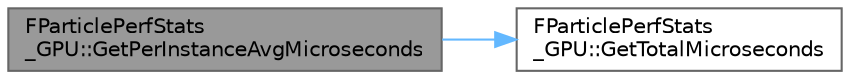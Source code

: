 digraph "FParticlePerfStats_GPU::GetPerInstanceAvgMicroseconds"
{
 // INTERACTIVE_SVG=YES
 // LATEX_PDF_SIZE
  bgcolor="transparent";
  edge [fontname=Helvetica,fontsize=10,labelfontname=Helvetica,labelfontsize=10];
  node [fontname=Helvetica,fontsize=10,shape=box,height=0.2,width=0.4];
  rankdir="LR";
  Node1 [id="Node000001",label="FParticlePerfStats\l_GPU::GetPerInstanceAvgMicroseconds",height=0.2,width=0.4,color="gray40", fillcolor="grey60", style="filled", fontcolor="black",tooltip=" "];
  Node1 -> Node2 [id="edge1_Node000001_Node000002",color="steelblue1",style="solid",tooltip=" "];
  Node2 [id="Node000002",label="FParticlePerfStats\l_GPU::GetTotalMicroseconds",height=0.2,width=0.4,color="grey40", fillcolor="white", style="filled",URL="$d4/d61/structFParticlePerfStats__GPU.html#ad43b5e855755fcb951d2e52ac271191d",tooltip=" "];
}
